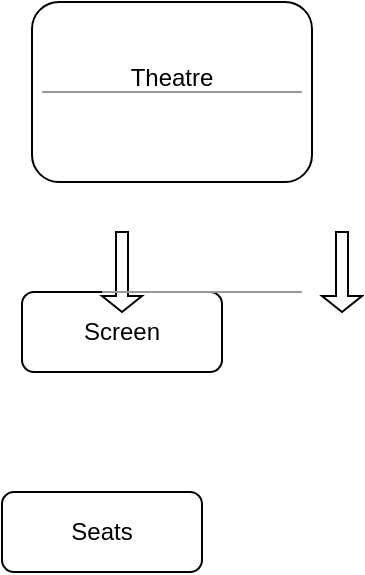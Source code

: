 <mxfile>
    <diagram id="5-RoBs8YuZJs4VQae0sq" name="Page-1">
        <mxGraphModel dx="567" dy="1493" grid="1" gridSize="10" guides="1" tooltips="1" connect="1" arrows="1" fold="1" page="1" pageScale="1" pageWidth="827" pageHeight="1169" math="0" shadow="0">
            <root>
                <mxCell id="0"/>
                <mxCell id="1" parent="0"/>
                <mxCell id="4" value="Theatre&lt;div&gt;&lt;br/&gt;&lt;/div&gt;" style="rounded=1;whiteSpace=wrap;html=1;" vertex="1" parent="1">
                    <mxGeometry x="215" y="-295" width="140" height="90" as="geometry"/>
                </mxCell>
                <mxCell id="5" value="" style="shape=singleArrow;whiteSpace=wrap;html=1;direction=south;" vertex="1" parent="1">
                    <mxGeometry x="360" y="-180" width="20" height="40" as="geometry"/>
                </mxCell>
                <mxCell id="6" value="Screen" style="rounded=1;whiteSpace=wrap;html=1;" vertex="1" parent="1">
                    <mxGeometry x="210" y="-150" width="100" height="40" as="geometry"/>
                </mxCell>
                <mxCell id="7" value="" style="shape=singleArrow;whiteSpace=wrap;html=1;direction=south;" vertex="1" parent="1">
                    <mxGeometry x="250" y="-180" width="20" height="40" as="geometry"/>
                </mxCell>
                <mxCell id="8" value="Seats" style="rounded=1;whiteSpace=wrap;html=1;" vertex="1" parent="1">
                    <mxGeometry x="200" y="-50" width="100" height="40" as="geometry"/>
                </mxCell>
                <mxCell id="9" value="" style="verticalLabelPosition=bottom;shadow=0;dashed=0;align=center;html=1;verticalAlign=top;strokeWidth=1;shape=mxgraph.mockup.markup.line;strokeColor=#999999;" vertex="1" parent="1">
                    <mxGeometry x="250" y="-160" width="100" height="20" as="geometry"/>
                </mxCell>
                <mxCell id="10" value="" style="verticalLabelPosition=bottom;shadow=0;dashed=0;align=center;html=1;verticalAlign=top;strokeWidth=1;shape=mxgraph.mockup.markup.line;strokeColor=#999999;" vertex="1" parent="1">
                    <mxGeometry x="250" y="-160" width="100" height="20" as="geometry"/>
                </mxCell>
                <mxCell id="11" value="" style="verticalLabelPosition=bottom;shadow=0;dashed=0;align=center;html=1;verticalAlign=top;strokeWidth=1;shape=mxgraph.mockup.markup.line;strokeColor=#999999;" vertex="1" parent="1">
                    <mxGeometry x="220" y="-260" width="130" height="20" as="geometry"/>
                </mxCell>
            </root>
        </mxGraphModel>
    </diagram>
</mxfile>